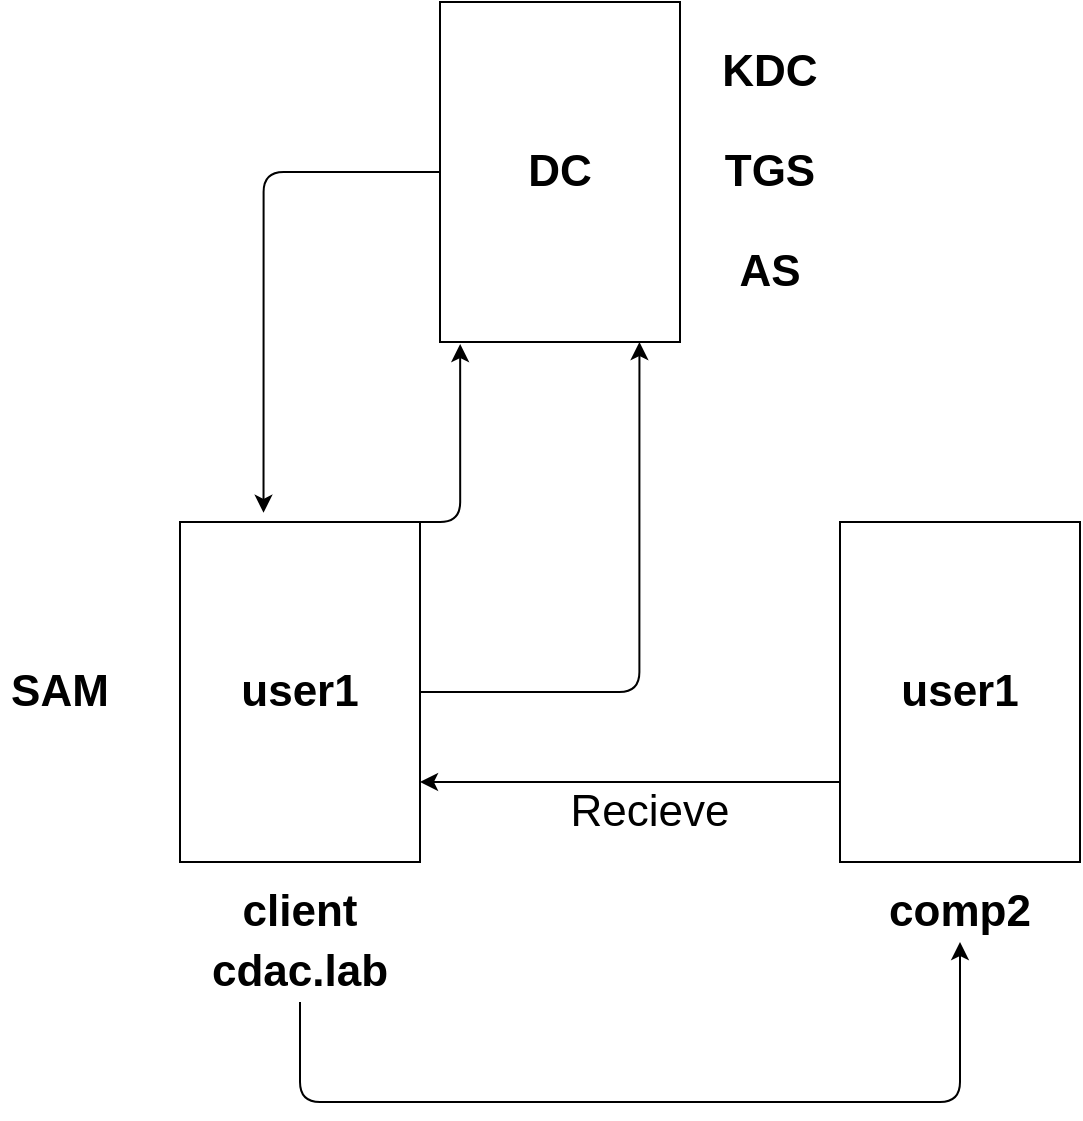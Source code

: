 <mxfile>
    <diagram id="QAauuA0arSvm-n4kf3iv" name="Page-1">
        <mxGraphModel dx="361" dy="308" grid="1" gridSize="10" guides="1" tooltips="1" connect="1" arrows="1" fold="1" page="1" pageScale="1" pageWidth="1169" pageHeight="827" math="0" shadow="0">
            <root>
                <mxCell id="0"/>
                <mxCell id="1" parent="0"/>
                <mxCell id="13" style="edgeStyle=orthogonalEdgeStyle;html=1;entryX=0.348;entryY=-0.027;entryDx=0;entryDy=0;entryPerimeter=0;fontSize=22;" edge="1" parent="1" source="2" target="6">
                    <mxGeometry relative="1" as="geometry"/>
                </mxCell>
                <mxCell id="2" value="DC" style="whiteSpace=wrap;html=1;fontStyle=1;fontSize=22;" vertex="1" parent="1">
                    <mxGeometry x="420" y="180" width="120" height="170" as="geometry"/>
                </mxCell>
                <mxCell id="3" value="KDC" style="text;strokeColor=none;align=center;fillColor=none;html=1;verticalAlign=middle;whiteSpace=wrap;rounded=0;fontSize=22;fontStyle=1" vertex="1" parent="1">
                    <mxGeometry x="555" y="200" width="60" height="30" as="geometry"/>
                </mxCell>
                <mxCell id="4" value="TGS" style="text;strokeColor=none;align=center;fillColor=none;html=1;verticalAlign=middle;whiteSpace=wrap;rounded=0;fontSize=22;fontStyle=1" vertex="1" parent="1">
                    <mxGeometry x="555" y="250" width="60" height="30" as="geometry"/>
                </mxCell>
                <mxCell id="5" value="AS" style="text;strokeColor=none;align=center;fillColor=none;html=1;verticalAlign=middle;whiteSpace=wrap;rounded=0;fontSize=22;fontStyle=1" vertex="1" parent="1">
                    <mxGeometry x="555" y="300" width="60" height="30" as="geometry"/>
                </mxCell>
                <mxCell id="14" style="edgeStyle=orthogonalEdgeStyle;html=1;entryX=0.831;entryY=1;entryDx=0;entryDy=0;entryPerimeter=0;fontSize=22;" edge="1" parent="1" source="6" target="2">
                    <mxGeometry relative="1" as="geometry"/>
                </mxCell>
                <mxCell id="15" style="edgeStyle=orthogonalEdgeStyle;html=1;entryX=0.084;entryY=1.006;entryDx=0;entryDy=0;entryPerimeter=0;fontSize=22;" edge="1" parent="1" source="6" target="2">
                    <mxGeometry relative="1" as="geometry">
                        <Array as="points">
                            <mxPoint x="430" y="440"/>
                        </Array>
                    </mxGeometry>
                </mxCell>
                <mxCell id="6" value="user1" style="whiteSpace=wrap;html=1;fontStyle=1;fontSize=22;" vertex="1" parent="1">
                    <mxGeometry x="290" y="440" width="120" height="170" as="geometry"/>
                </mxCell>
                <mxCell id="16" style="edgeStyle=orthogonalEdgeStyle;html=1;fontSize=22;" edge="1" parent="1" source="7">
                    <mxGeometry relative="1" as="geometry">
                        <mxPoint x="410" y="570" as="targetPoint"/>
                        <Array as="points">
                            <mxPoint x="410" y="570"/>
                        </Array>
                    </mxGeometry>
                </mxCell>
                <mxCell id="7" value="user1" style="whiteSpace=wrap;html=1;fontStyle=1;fontSize=22;" vertex="1" parent="1">
                    <mxGeometry x="620" y="440" width="120" height="170" as="geometry"/>
                </mxCell>
                <mxCell id="8" value="client" style="text;strokeColor=none;align=center;fillColor=none;html=1;verticalAlign=middle;whiteSpace=wrap;rounded=0;fontSize=22;fontStyle=1" vertex="1" parent="1">
                    <mxGeometry x="320" y="620" width="60" height="30" as="geometry"/>
                </mxCell>
                <mxCell id="9" value="comp2" style="text;strokeColor=none;align=center;fillColor=none;html=1;verticalAlign=middle;whiteSpace=wrap;rounded=0;fontSize=22;fontStyle=1" vertex="1" parent="1">
                    <mxGeometry x="650" y="620" width="60" height="30" as="geometry"/>
                </mxCell>
                <mxCell id="10" value="SAM" style="text;strokeColor=none;align=center;fillColor=none;html=1;verticalAlign=middle;whiteSpace=wrap;rounded=0;fontSize=22;fontStyle=1" vertex="1" parent="1">
                    <mxGeometry x="200" y="510" width="60" height="30" as="geometry"/>
                </mxCell>
                <mxCell id="12" style="edgeStyle=orthogonalEdgeStyle;html=1;fontSize=22;entryX=0.5;entryY=1;entryDx=0;entryDy=0;" edge="1" parent="1" source="11" target="9">
                    <mxGeometry relative="1" as="geometry">
                        <mxPoint x="630" y="665" as="targetPoint"/>
                        <Array as="points">
                            <mxPoint x="350" y="730"/>
                            <mxPoint x="680" y="730"/>
                        </Array>
                    </mxGeometry>
                </mxCell>
                <mxCell id="11" value="cdac.lab" style="text;strokeColor=none;align=center;fillColor=none;html=1;verticalAlign=middle;whiteSpace=wrap;rounded=0;fontSize=22;fontStyle=1" vertex="1" parent="1">
                    <mxGeometry x="290" y="650" width="120" height="30" as="geometry"/>
                </mxCell>
                <mxCell id="17" value="Recieve" style="text;strokeColor=none;align=center;fillColor=none;html=1;verticalAlign=middle;whiteSpace=wrap;rounded=0;fontSize=22;" vertex="1" parent="1">
                    <mxGeometry x="495" y="570" width="60" height="30" as="geometry"/>
                </mxCell>
            </root>
        </mxGraphModel>
    </diagram>
</mxfile>